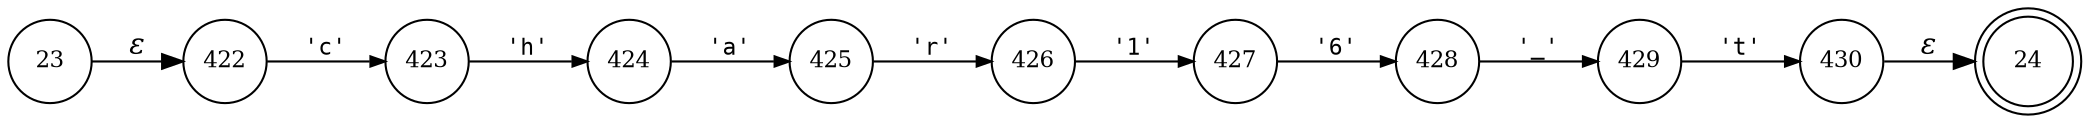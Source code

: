 digraph ATN {
rankdir=LR;
s24[fontsize=11, label="24", shape=doublecircle, fixedsize=true, width=.6];
s422[fontsize=11,label="422", shape=circle, fixedsize=true, width=.55, peripheries=1];
s23[fontsize=11,label="23", shape=circle, fixedsize=true, width=.55, peripheries=1];
s423[fontsize=11,label="423", shape=circle, fixedsize=true, width=.55, peripheries=1];
s424[fontsize=11,label="424", shape=circle, fixedsize=true, width=.55, peripheries=1];
s425[fontsize=11,label="425", shape=circle, fixedsize=true, width=.55, peripheries=1];
s426[fontsize=11,label="426", shape=circle, fixedsize=true, width=.55, peripheries=1];
s427[fontsize=11,label="427", shape=circle, fixedsize=true, width=.55, peripheries=1];
s428[fontsize=11,label="428", shape=circle, fixedsize=true, width=.55, peripheries=1];
s429[fontsize=11,label="429", shape=circle, fixedsize=true, width=.55, peripheries=1];
s430[fontsize=11,label="430", shape=circle, fixedsize=true, width=.55, peripheries=1];
s23 -> s422 [fontname="Times-Italic", label="&epsilon;"];
s422 -> s423 [fontsize=11, fontname="Courier", arrowsize=.7, label = "'c'", arrowhead = normal];
s423 -> s424 [fontsize=11, fontname="Courier", arrowsize=.7, label = "'h'", arrowhead = normal];
s424 -> s425 [fontsize=11, fontname="Courier", arrowsize=.7, label = "'a'", arrowhead = normal];
s425 -> s426 [fontsize=11, fontname="Courier", arrowsize=.7, label = "'r'", arrowhead = normal];
s426 -> s427 [fontsize=11, fontname="Courier", arrowsize=.7, label = "'1'", arrowhead = normal];
s427 -> s428 [fontsize=11, fontname="Courier", arrowsize=.7, label = "'6'", arrowhead = normal];
s428 -> s429 [fontsize=11, fontname="Courier", arrowsize=.7, label = "'_'", arrowhead = normal];
s429 -> s430 [fontsize=11, fontname="Courier", arrowsize=.7, label = "'t'", arrowhead = normal];
s430 -> s24 [fontname="Times-Italic", label="&epsilon;"];
}